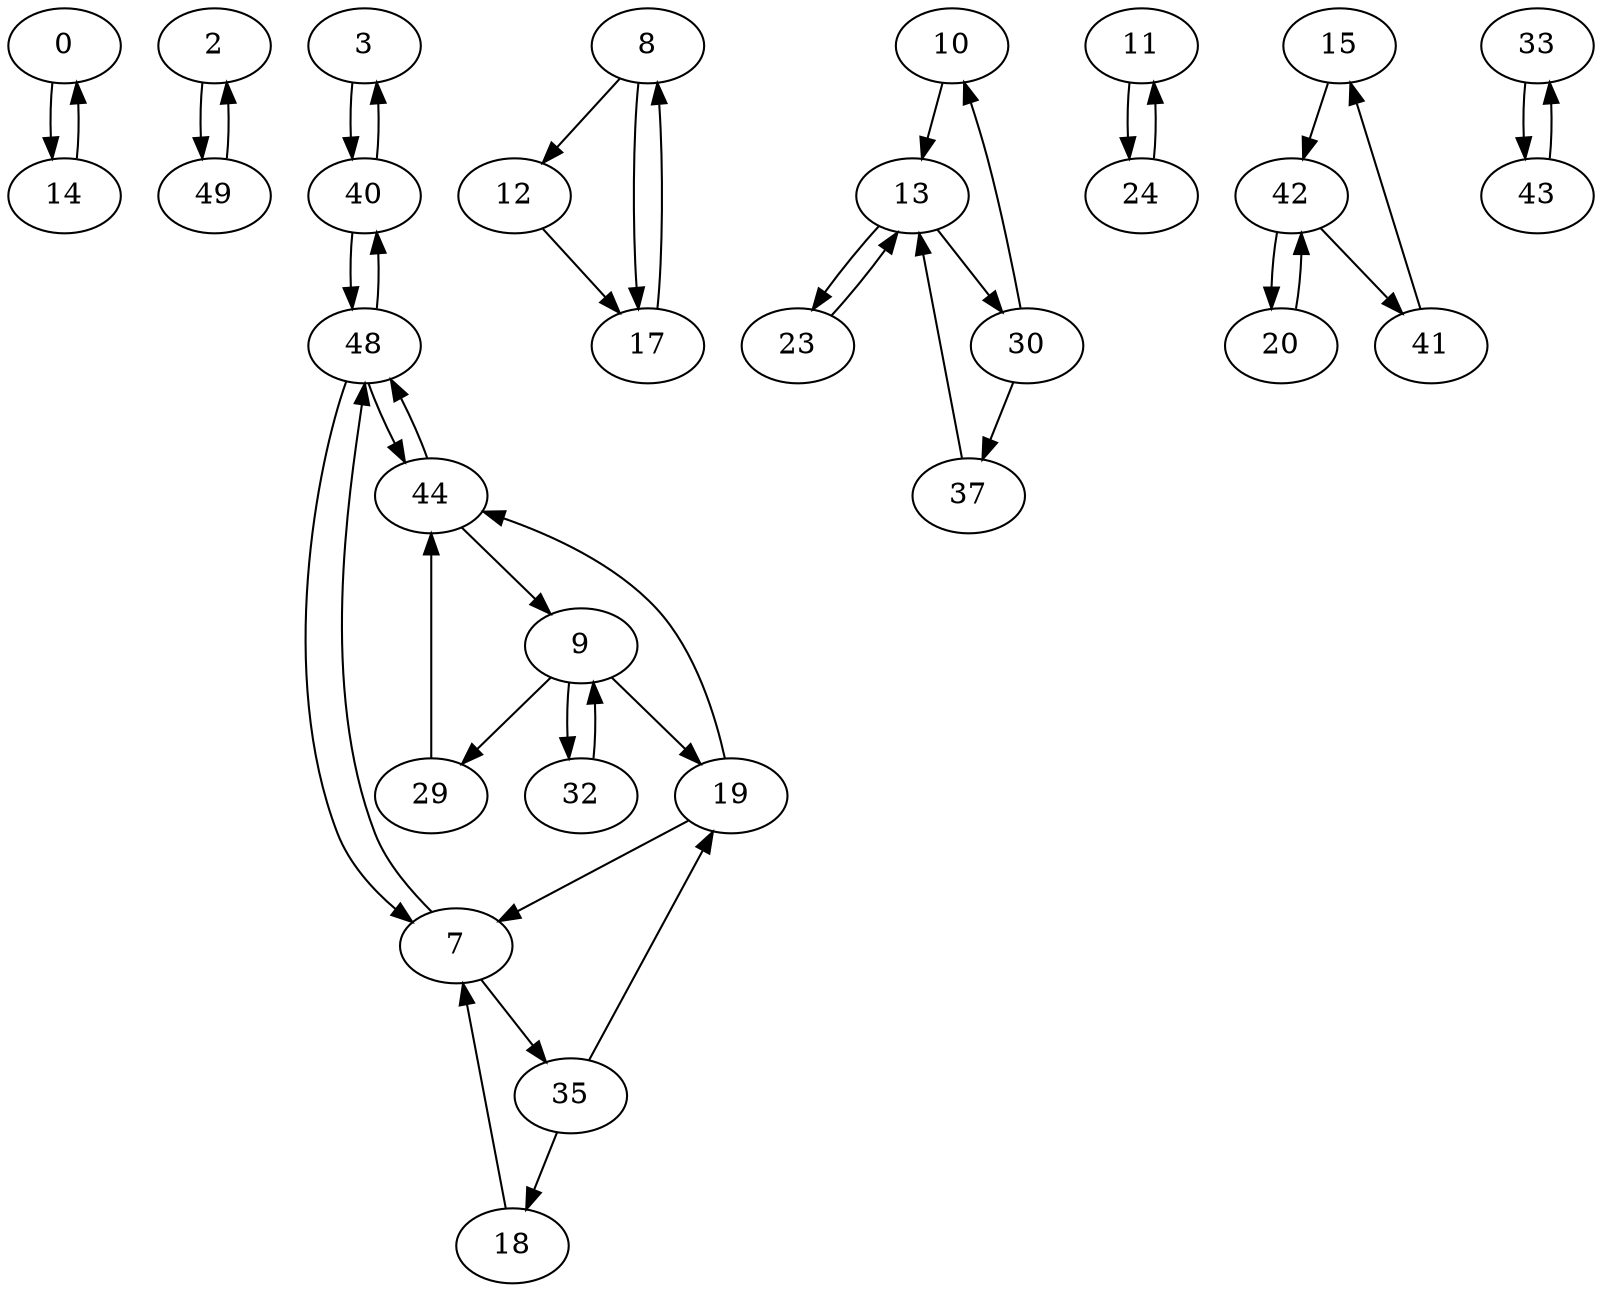 digraph G {
  0 -> 14;
  2 -> 49;
  3 -> 40;
  7 -> 35;
  7 -> 48;
  8 -> 12;
  8 -> 17;
  9 -> 19;
  9 -> 29;
  9 -> 32;
  10 -> 13;
  11 -> 24;
  12 -> 17;
  13 -> 23;
  13 -> 30;
  14 -> 0;
  15 -> 42;
  17 -> 8;
  18 -> 7;
  19 -> 7;
  19 -> 44;
  20 -> 42;
  23 -> 13;
  24 -> 11;
  29 -> 44;
  30 -> 10;
  30 -> 37;
  32 -> 9;
  33 -> 43;
  35 -> 18;
  35 -> 19;
  37 -> 13;
  40 -> 3;
  40 -> 48;
  41 -> 15;
  42 -> 20;
  42 -> 41;
  43 -> 33;
  44 -> 9;
  44 -> 48;
  48 -> 7;
  48 -> 40;
  48 -> 44;
  49 -> 2;
}